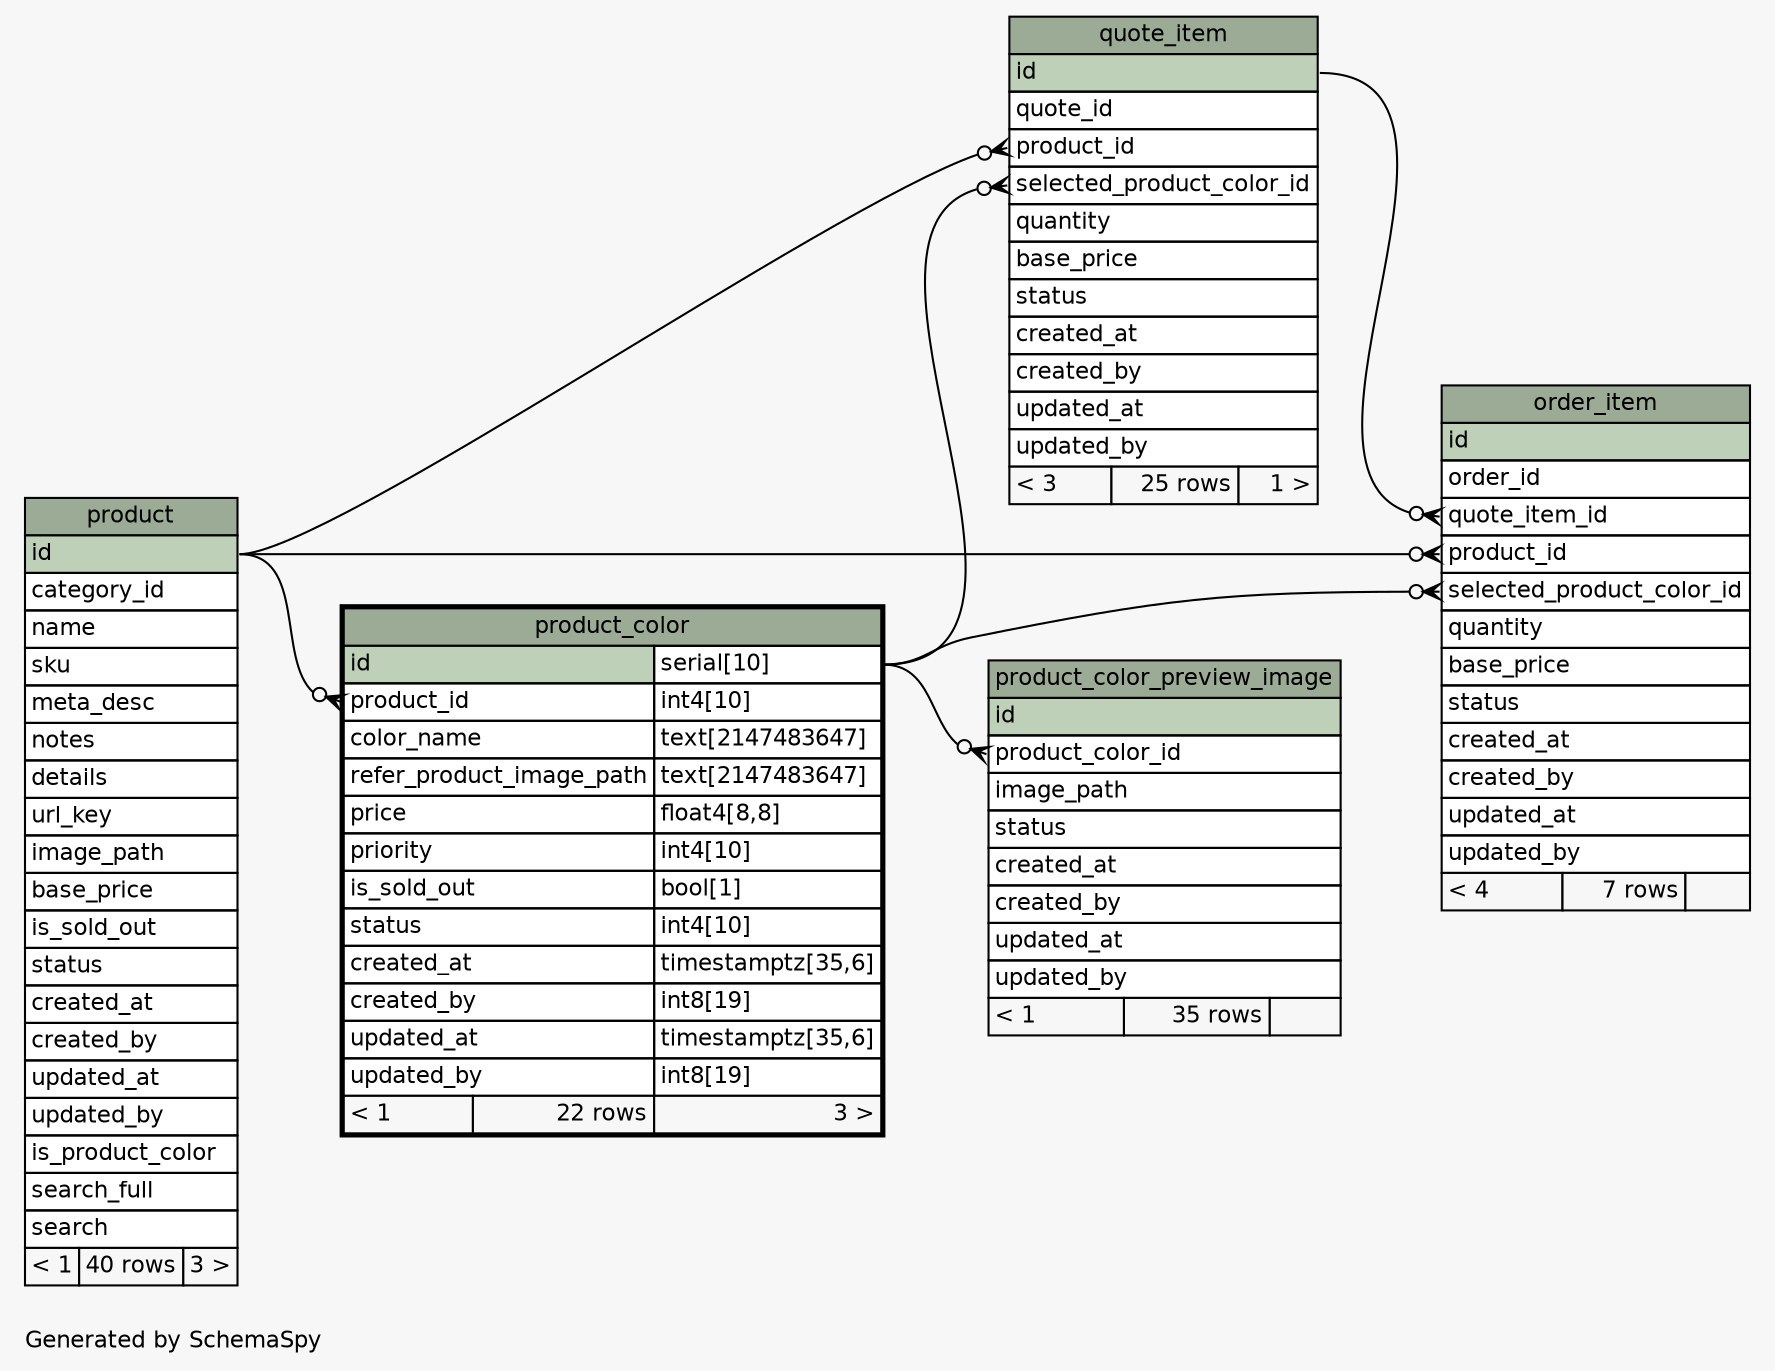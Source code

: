 // dot 2.38.0 on Linux 4.4.0-78-generic
// SchemaSpy rev 590
digraph "oneDegreeRelationshipsDiagram" {
  graph [
    rankdir="RL"
    bgcolor="#f7f7f7"
    label="\nGenerated by SchemaSpy"
    labeljust="l"
    nodesep="0.18"
    ranksep="0.46"
    fontname="Helvetica"
    fontsize="11"
  ];
  node [
    fontname="Helvetica"
    fontsize="11"
    shape="plaintext"
  ];
  edge [
    arrowsize="0.8"
  ];
  "order_item":"product_id":w -> "product":"id":e [arrowhead=none dir=back arrowtail=crowodot];
  "order_item":"quote_item_id":w -> "quote_item":"id":e [arrowhead=none dir=back arrowtail=crowodot];
  "order_item":"selected_product_color_id":w -> "product_color":"id.type":e [arrowhead=none dir=back arrowtail=crowodot];
  "product_color":"product_id":w -> "product":"id":e [arrowhead=none dir=back arrowtail=crowodot];
  "product_color_preview_image":"product_color_id":w -> "product_color":"id.type":e [arrowhead=none dir=back arrowtail=crowodot];
  "quote_item":"product_id":w -> "product":"id":e [arrowhead=none dir=back arrowtail=crowodot];
  "quote_item":"selected_product_color_id":w -> "product_color":"id.type":e [arrowhead=none dir=back arrowtail=crowodot];
  "order_item" [
    label=<
    <TABLE BORDER="0" CELLBORDER="1" CELLSPACING="0" BGCOLOR="#ffffff">
      <TR><TD COLSPAN="3" BGCOLOR="#9bab96" ALIGN="CENTER">order_item</TD></TR>
      <TR><TD PORT="id" COLSPAN="3" BGCOLOR="#bed1b8" ALIGN="LEFT">id</TD></TR>
      <TR><TD PORT="order_id" COLSPAN="3" ALIGN="LEFT">order_id</TD></TR>
      <TR><TD PORT="quote_item_id" COLSPAN="3" ALIGN="LEFT">quote_item_id</TD></TR>
      <TR><TD PORT="product_id" COLSPAN="3" ALIGN="LEFT">product_id</TD></TR>
      <TR><TD PORT="selected_product_color_id" COLSPAN="3" ALIGN="LEFT">selected_product_color_id</TD></TR>
      <TR><TD PORT="quantity" COLSPAN="3" ALIGN="LEFT">quantity</TD></TR>
      <TR><TD PORT="base_price" COLSPAN="3" ALIGN="LEFT">base_price</TD></TR>
      <TR><TD PORT="status" COLSPAN="3" ALIGN="LEFT">status</TD></TR>
      <TR><TD PORT="created_at" COLSPAN="3" ALIGN="LEFT">created_at</TD></TR>
      <TR><TD PORT="created_by" COLSPAN="3" ALIGN="LEFT">created_by</TD></TR>
      <TR><TD PORT="updated_at" COLSPAN="3" ALIGN="LEFT">updated_at</TD></TR>
      <TR><TD PORT="updated_by" COLSPAN="3" ALIGN="LEFT">updated_by</TD></TR>
      <TR><TD ALIGN="LEFT" BGCOLOR="#f7f7f7">&lt; 4</TD><TD ALIGN="RIGHT" BGCOLOR="#f7f7f7">7 rows</TD><TD ALIGN="RIGHT" BGCOLOR="#f7f7f7">  </TD></TR>
    </TABLE>>
    URL="order_item.html"
    tooltip="order_item"
  ];
  "product" [
    label=<
    <TABLE BORDER="0" CELLBORDER="1" CELLSPACING="0" BGCOLOR="#ffffff">
      <TR><TD COLSPAN="3" BGCOLOR="#9bab96" ALIGN="CENTER">product</TD></TR>
      <TR><TD PORT="id" COLSPAN="3" BGCOLOR="#bed1b8" ALIGN="LEFT">id</TD></TR>
      <TR><TD PORT="category_id" COLSPAN="3" ALIGN="LEFT">category_id</TD></TR>
      <TR><TD PORT="name" COLSPAN="3" ALIGN="LEFT">name</TD></TR>
      <TR><TD PORT="sku" COLSPAN="3" ALIGN="LEFT">sku</TD></TR>
      <TR><TD PORT="meta_desc" COLSPAN="3" ALIGN="LEFT">meta_desc</TD></TR>
      <TR><TD PORT="notes" COLSPAN="3" ALIGN="LEFT">notes</TD></TR>
      <TR><TD PORT="details" COLSPAN="3" ALIGN="LEFT">details</TD></TR>
      <TR><TD PORT="url_key" COLSPAN="3" ALIGN="LEFT">url_key</TD></TR>
      <TR><TD PORT="image_path" COLSPAN="3" ALIGN="LEFT">image_path</TD></TR>
      <TR><TD PORT="base_price" COLSPAN="3" ALIGN="LEFT">base_price</TD></TR>
      <TR><TD PORT="is_sold_out" COLSPAN="3" ALIGN="LEFT">is_sold_out</TD></TR>
      <TR><TD PORT="status" COLSPAN="3" ALIGN="LEFT">status</TD></TR>
      <TR><TD PORT="created_at" COLSPAN="3" ALIGN="LEFT">created_at</TD></TR>
      <TR><TD PORT="created_by" COLSPAN="3" ALIGN="LEFT">created_by</TD></TR>
      <TR><TD PORT="updated_at" COLSPAN="3" ALIGN="LEFT">updated_at</TD></TR>
      <TR><TD PORT="updated_by" COLSPAN="3" ALIGN="LEFT">updated_by</TD></TR>
      <TR><TD PORT="is_product_color" COLSPAN="3" ALIGN="LEFT">is_product_color</TD></TR>
      <TR><TD PORT="search_full" COLSPAN="3" ALIGN="LEFT">search_full</TD></TR>
      <TR><TD PORT="search" COLSPAN="3" ALIGN="LEFT">search</TD></TR>
      <TR><TD ALIGN="LEFT" BGCOLOR="#f7f7f7">&lt; 1</TD><TD ALIGN="RIGHT" BGCOLOR="#f7f7f7">40 rows</TD><TD ALIGN="RIGHT" BGCOLOR="#f7f7f7">3 &gt;</TD></TR>
    </TABLE>>
    URL="product.html"
    tooltip="product"
  ];
  "product_color" [
    label=<
    <TABLE BORDER="2" CELLBORDER="1" CELLSPACING="0" BGCOLOR="#ffffff">
      <TR><TD COLSPAN="3" BGCOLOR="#9bab96" ALIGN="CENTER">product_color</TD></TR>
      <TR><TD PORT="id" COLSPAN="2" BGCOLOR="#bed1b8" ALIGN="LEFT">id</TD><TD PORT="id.type" ALIGN="LEFT">serial[10]</TD></TR>
      <TR><TD PORT="product_id" COLSPAN="2" ALIGN="LEFT">product_id</TD><TD PORT="product_id.type" ALIGN="LEFT">int4[10]</TD></TR>
      <TR><TD PORT="color_name" COLSPAN="2" ALIGN="LEFT">color_name</TD><TD PORT="color_name.type" ALIGN="LEFT">text[2147483647]</TD></TR>
      <TR><TD PORT="refer_product_image_path" COLSPAN="2" ALIGN="LEFT">refer_product_image_path</TD><TD PORT="refer_product_image_path.type" ALIGN="LEFT">text[2147483647]</TD></TR>
      <TR><TD PORT="price" COLSPAN="2" ALIGN="LEFT">price</TD><TD PORT="price.type" ALIGN="LEFT">float4[8,8]</TD></TR>
      <TR><TD PORT="priority" COLSPAN="2" ALIGN="LEFT">priority</TD><TD PORT="priority.type" ALIGN="LEFT">int4[10]</TD></TR>
      <TR><TD PORT="is_sold_out" COLSPAN="2" ALIGN="LEFT">is_sold_out</TD><TD PORT="is_sold_out.type" ALIGN="LEFT">bool[1]</TD></TR>
      <TR><TD PORT="status" COLSPAN="2" ALIGN="LEFT">status</TD><TD PORT="status.type" ALIGN="LEFT">int4[10]</TD></TR>
      <TR><TD PORT="created_at" COLSPAN="2" ALIGN="LEFT">created_at</TD><TD PORT="created_at.type" ALIGN="LEFT">timestamptz[35,6]</TD></TR>
      <TR><TD PORT="created_by" COLSPAN="2" ALIGN="LEFT">created_by</TD><TD PORT="created_by.type" ALIGN="LEFT">int8[19]</TD></TR>
      <TR><TD PORT="updated_at" COLSPAN="2" ALIGN="LEFT">updated_at</TD><TD PORT="updated_at.type" ALIGN="LEFT">timestamptz[35,6]</TD></TR>
      <TR><TD PORT="updated_by" COLSPAN="2" ALIGN="LEFT">updated_by</TD><TD PORT="updated_by.type" ALIGN="LEFT">int8[19]</TD></TR>
      <TR><TD ALIGN="LEFT" BGCOLOR="#f7f7f7">&lt; 1</TD><TD ALIGN="RIGHT" BGCOLOR="#f7f7f7">22 rows</TD><TD ALIGN="RIGHT" BGCOLOR="#f7f7f7">3 &gt;</TD></TR>
    </TABLE>>
    URL="product_color.html"
    tooltip="product_color"
  ];
  "product_color_preview_image" [
    label=<
    <TABLE BORDER="0" CELLBORDER="1" CELLSPACING="0" BGCOLOR="#ffffff">
      <TR><TD COLSPAN="3" BGCOLOR="#9bab96" ALIGN="CENTER">product_color_preview_image</TD></TR>
      <TR><TD PORT="id" COLSPAN="3" BGCOLOR="#bed1b8" ALIGN="LEFT">id</TD></TR>
      <TR><TD PORT="product_color_id" COLSPAN="3" ALIGN="LEFT">product_color_id</TD></TR>
      <TR><TD PORT="image_path" COLSPAN="3" ALIGN="LEFT">image_path</TD></TR>
      <TR><TD PORT="status" COLSPAN="3" ALIGN="LEFT">status</TD></TR>
      <TR><TD PORT="created_at" COLSPAN="3" ALIGN="LEFT">created_at</TD></TR>
      <TR><TD PORT="created_by" COLSPAN="3" ALIGN="LEFT">created_by</TD></TR>
      <TR><TD PORT="updated_at" COLSPAN="3" ALIGN="LEFT">updated_at</TD></TR>
      <TR><TD PORT="updated_by" COLSPAN="3" ALIGN="LEFT">updated_by</TD></TR>
      <TR><TD ALIGN="LEFT" BGCOLOR="#f7f7f7">&lt; 1</TD><TD ALIGN="RIGHT" BGCOLOR="#f7f7f7">35 rows</TD><TD ALIGN="RIGHT" BGCOLOR="#f7f7f7">  </TD></TR>
    </TABLE>>
    URL="product_color_preview_image.html"
    tooltip="product_color_preview_image"
  ];
  "quote_item" [
    label=<
    <TABLE BORDER="0" CELLBORDER="1" CELLSPACING="0" BGCOLOR="#ffffff">
      <TR><TD COLSPAN="3" BGCOLOR="#9bab96" ALIGN="CENTER">quote_item</TD></TR>
      <TR><TD PORT="id" COLSPAN="3" BGCOLOR="#bed1b8" ALIGN="LEFT">id</TD></TR>
      <TR><TD PORT="quote_id" COLSPAN="3" ALIGN="LEFT">quote_id</TD></TR>
      <TR><TD PORT="product_id" COLSPAN="3" ALIGN="LEFT">product_id</TD></TR>
      <TR><TD PORT="selected_product_color_id" COLSPAN="3" ALIGN="LEFT">selected_product_color_id</TD></TR>
      <TR><TD PORT="quantity" COLSPAN="3" ALIGN="LEFT">quantity</TD></TR>
      <TR><TD PORT="base_price" COLSPAN="3" ALIGN="LEFT">base_price</TD></TR>
      <TR><TD PORT="status" COLSPAN="3" ALIGN="LEFT">status</TD></TR>
      <TR><TD PORT="created_at" COLSPAN="3" ALIGN="LEFT">created_at</TD></TR>
      <TR><TD PORT="created_by" COLSPAN="3" ALIGN="LEFT">created_by</TD></TR>
      <TR><TD PORT="updated_at" COLSPAN="3" ALIGN="LEFT">updated_at</TD></TR>
      <TR><TD PORT="updated_by" COLSPAN="3" ALIGN="LEFT">updated_by</TD></TR>
      <TR><TD ALIGN="LEFT" BGCOLOR="#f7f7f7">&lt; 3</TD><TD ALIGN="RIGHT" BGCOLOR="#f7f7f7">25 rows</TD><TD ALIGN="RIGHT" BGCOLOR="#f7f7f7">1 &gt;</TD></TR>
    </TABLE>>
    URL="quote_item.html"
    tooltip="quote_item"
  ];
}

